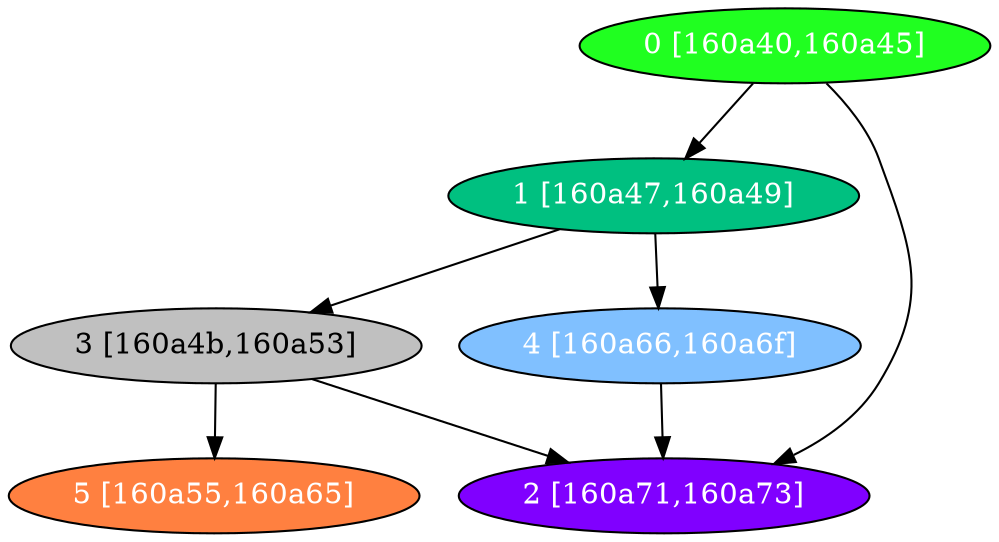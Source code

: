 diGraph libnss3{
	libnss3_0  [style=filled fillcolor="#20FF20" fontcolor="#ffffff" shape=oval label="0 [160a40,160a45]"]
	libnss3_1  [style=filled fillcolor="#00C080" fontcolor="#ffffff" shape=oval label="1 [160a47,160a49]"]
	libnss3_2  [style=filled fillcolor="#8000FF" fontcolor="#ffffff" shape=oval label="2 [160a71,160a73]"]
	libnss3_3  [style=filled fillcolor="#C0C0C0" fontcolor="#000000" shape=oval label="3 [160a4b,160a53]"]
	libnss3_4  [style=filled fillcolor="#80C0FF" fontcolor="#ffffff" shape=oval label="4 [160a66,160a6f]"]
	libnss3_5  [style=filled fillcolor="#FF8040" fontcolor="#ffffff" shape=oval label="5 [160a55,160a65]"]

	libnss3_0 -> libnss3_1
	libnss3_0 -> libnss3_2
	libnss3_1 -> libnss3_3
	libnss3_1 -> libnss3_4
	libnss3_3 -> libnss3_2
	libnss3_3 -> libnss3_5
	libnss3_4 -> libnss3_2
}